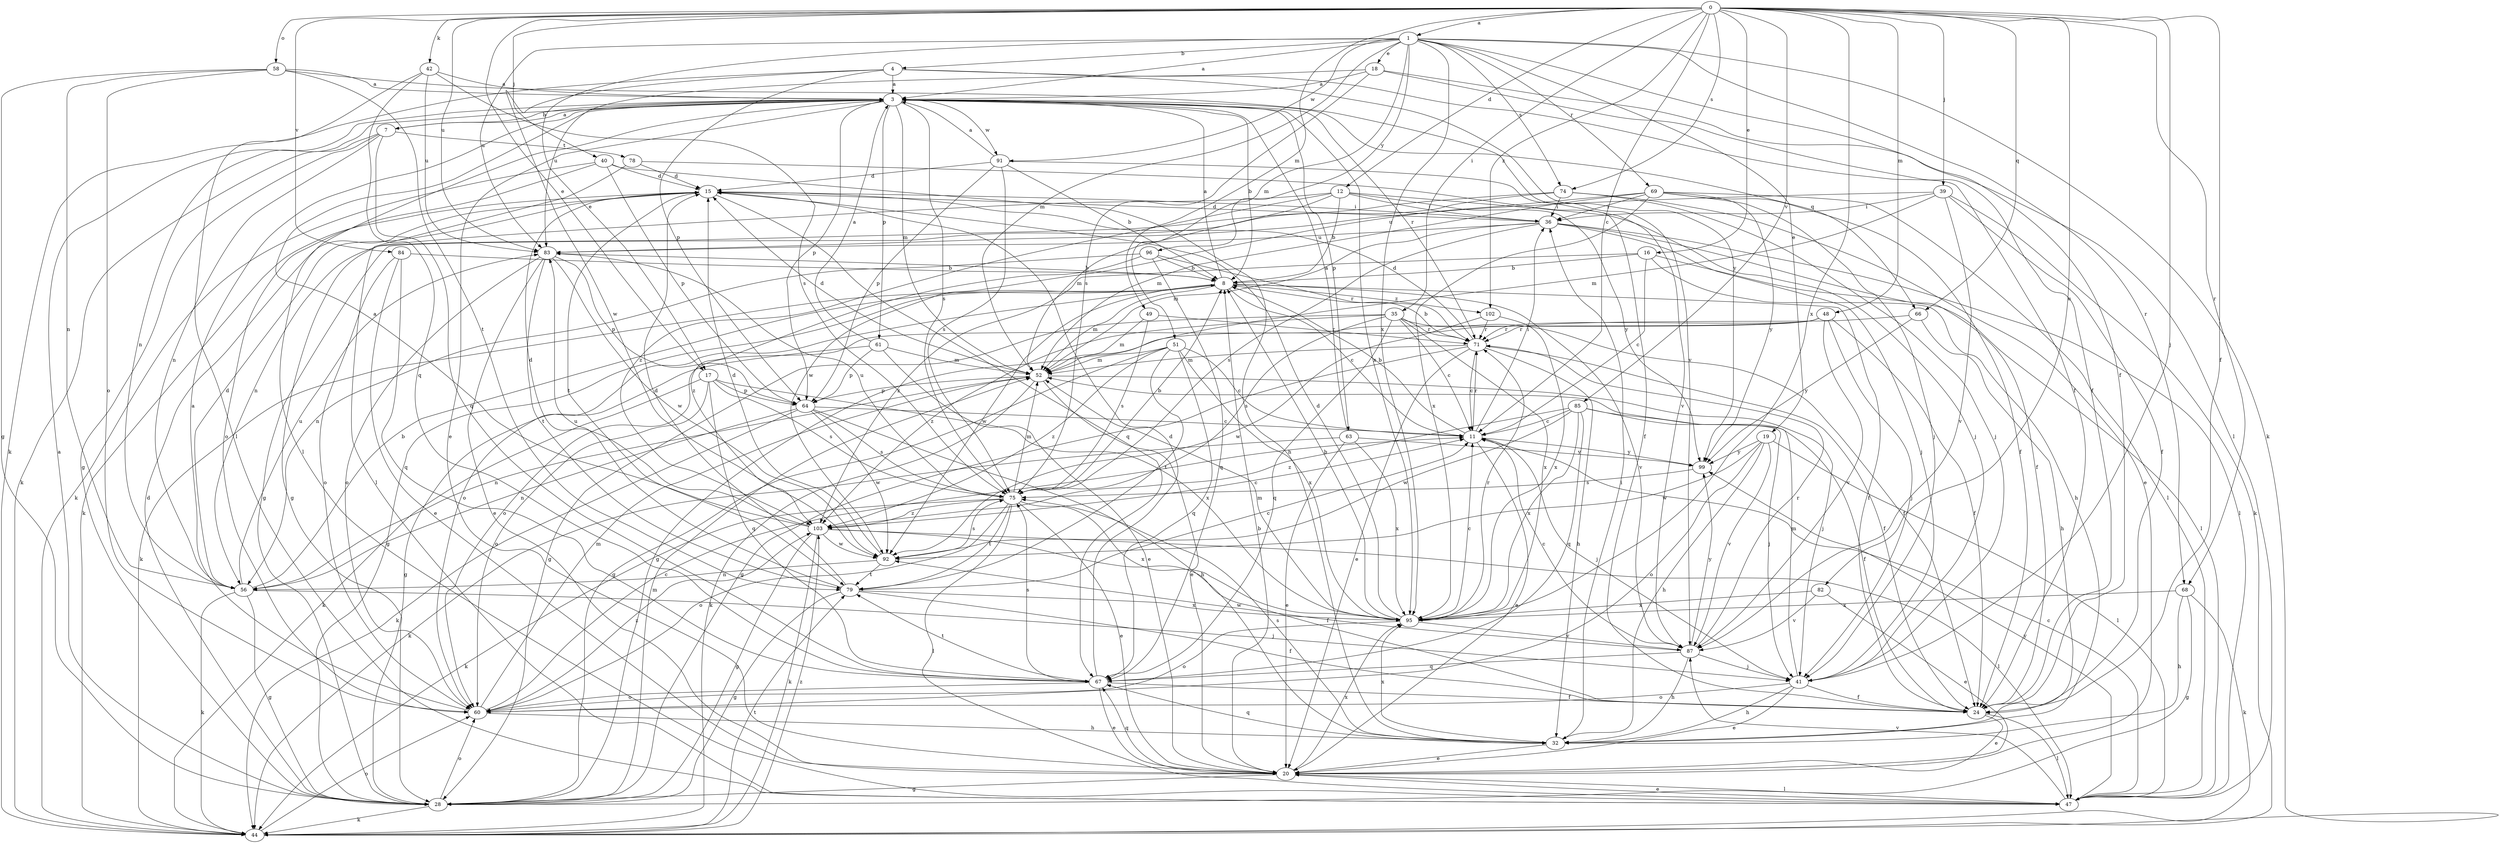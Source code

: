 strict digraph  {
0;
1;
3;
4;
7;
8;
11;
12;
15;
16;
17;
18;
19;
20;
24;
28;
32;
35;
36;
39;
40;
41;
42;
44;
47;
48;
49;
51;
52;
56;
58;
60;
61;
63;
64;
66;
67;
68;
69;
71;
74;
75;
78;
79;
82;
83;
84;
85;
87;
91;
92;
95;
96;
99;
102;
103;
0 -> 1  [label=a];
0 -> 11  [label=c];
0 -> 12  [label=d];
0 -> 16  [label=e];
0 -> 17  [label=e];
0 -> 24  [label=f];
0 -> 35  [label=i];
0 -> 39  [label=j];
0 -> 40  [label=j];
0 -> 41  [label=j];
0 -> 42  [label=k];
0 -> 48  [label=m];
0 -> 49  [label=m];
0 -> 58  [label=o];
0 -> 66  [label=q];
0 -> 68  [label=r];
0 -> 74  [label=s];
0 -> 82  [label=u];
0 -> 83  [label=u];
0 -> 84  [label=v];
0 -> 85  [label=v];
0 -> 95  [label=x];
0 -> 102  [label=z];
1 -> 3  [label=a];
1 -> 4  [label=b];
1 -> 17  [label=e];
1 -> 18  [label=e];
1 -> 19  [label=e];
1 -> 24  [label=f];
1 -> 44  [label=k];
1 -> 51  [label=m];
1 -> 52  [label=m];
1 -> 68  [label=r];
1 -> 69  [label=r];
1 -> 74  [label=s];
1 -> 83  [label=u];
1 -> 91  [label=w];
1 -> 95  [label=x];
1 -> 96  [label=y];
3 -> 7  [label=b];
3 -> 8  [label=b];
3 -> 20  [label=e];
3 -> 47  [label=l];
3 -> 52  [label=m];
3 -> 56  [label=n];
3 -> 61  [label=p];
3 -> 63  [label=p];
3 -> 64  [label=p];
3 -> 66  [label=q];
3 -> 71  [label=r];
3 -> 75  [label=s];
3 -> 91  [label=w];
3 -> 95  [label=x];
4 -> 3  [label=a];
4 -> 24  [label=f];
4 -> 44  [label=k];
4 -> 64  [label=p];
4 -> 92  [label=w];
4 -> 99  [label=y];
7 -> 3  [label=a];
7 -> 28  [label=g];
7 -> 44  [label=k];
7 -> 56  [label=n];
7 -> 67  [label=q];
7 -> 78  [label=t];
8 -> 3  [label=a];
8 -> 11  [label=c];
8 -> 24  [label=f];
8 -> 28  [label=g];
8 -> 44  [label=k];
8 -> 52  [label=m];
8 -> 60  [label=o];
8 -> 87  [label=v];
8 -> 92  [label=w];
8 -> 102  [label=z];
11 -> 8  [label=b];
11 -> 20  [label=e];
11 -> 36  [label=i];
11 -> 41  [label=j];
11 -> 71  [label=r];
11 -> 99  [label=y];
12 -> 8  [label=b];
12 -> 28  [label=g];
12 -> 36  [label=i];
12 -> 41  [label=j];
12 -> 52  [label=m];
12 -> 99  [label=y];
12 -> 103  [label=z];
15 -> 36  [label=i];
15 -> 44  [label=k];
15 -> 67  [label=q];
15 -> 79  [label=t];
16 -> 8  [label=b];
16 -> 11  [label=c];
16 -> 32  [label=h];
16 -> 47  [label=l];
16 -> 103  [label=z];
17 -> 44  [label=k];
17 -> 60  [label=o];
17 -> 64  [label=p];
17 -> 67  [label=q];
17 -> 75  [label=s];
17 -> 95  [label=x];
18 -> 3  [label=a];
18 -> 24  [label=f];
18 -> 47  [label=l];
18 -> 75  [label=s];
18 -> 83  [label=u];
19 -> 32  [label=h];
19 -> 47  [label=l];
19 -> 60  [label=o];
19 -> 87  [label=v];
19 -> 92  [label=w];
19 -> 99  [label=y];
20 -> 8  [label=b];
20 -> 28  [label=g];
20 -> 47  [label=l];
20 -> 67  [label=q];
20 -> 95  [label=x];
24 -> 20  [label=e];
24 -> 47  [label=l];
28 -> 3  [label=a];
28 -> 15  [label=d];
28 -> 44  [label=k];
28 -> 52  [label=m];
28 -> 60  [label=o];
32 -> 20  [label=e];
32 -> 36  [label=i];
32 -> 67  [label=q];
32 -> 75  [label=s];
32 -> 95  [label=x];
35 -> 11  [label=c];
35 -> 24  [label=f];
35 -> 28  [label=g];
35 -> 67  [label=q];
35 -> 71  [label=r];
35 -> 75  [label=s];
35 -> 95  [label=x];
35 -> 103  [label=z];
36 -> 15  [label=d];
36 -> 24  [label=f];
36 -> 41  [label=j];
36 -> 47  [label=l];
36 -> 52  [label=m];
36 -> 75  [label=s];
36 -> 83  [label=u];
39 -> 24  [label=f];
39 -> 36  [label=i];
39 -> 44  [label=k];
39 -> 52  [label=m];
39 -> 83  [label=u];
39 -> 87  [label=v];
40 -> 15  [label=d];
40 -> 32  [label=h];
40 -> 44  [label=k];
40 -> 60  [label=o];
40 -> 64  [label=p];
41 -> 20  [label=e];
41 -> 24  [label=f];
41 -> 32  [label=h];
41 -> 52  [label=m];
41 -> 60  [label=o];
42 -> 3  [label=a];
42 -> 47  [label=l];
42 -> 67  [label=q];
42 -> 75  [label=s];
42 -> 83  [label=u];
44 -> 60  [label=o];
44 -> 79  [label=t];
44 -> 103  [label=z];
47 -> 11  [label=c];
47 -> 20  [label=e];
47 -> 87  [label=v];
47 -> 99  [label=y];
48 -> 24  [label=f];
48 -> 28  [label=g];
48 -> 41  [label=j];
48 -> 60  [label=o];
48 -> 71  [label=r];
48 -> 87  [label=v];
49 -> 52  [label=m];
49 -> 71  [label=r];
49 -> 75  [label=s];
51 -> 11  [label=c];
51 -> 28  [label=g];
51 -> 52  [label=m];
51 -> 67  [label=q];
51 -> 79  [label=t];
51 -> 95  [label=x];
51 -> 103  [label=z];
52 -> 15  [label=d];
52 -> 20  [label=e];
52 -> 41  [label=j];
52 -> 44  [label=k];
52 -> 56  [label=n];
52 -> 64  [label=p];
56 -> 8  [label=b];
56 -> 15  [label=d];
56 -> 28  [label=g];
56 -> 41  [label=j];
56 -> 44  [label=k];
56 -> 83  [label=u];
58 -> 3  [label=a];
58 -> 28  [label=g];
58 -> 56  [label=n];
58 -> 60  [label=o];
58 -> 79  [label=t];
58 -> 87  [label=v];
60 -> 3  [label=a];
60 -> 11  [label=c];
60 -> 32  [label=h];
60 -> 52  [label=m];
60 -> 103  [label=z];
61 -> 3  [label=a];
61 -> 20  [label=e];
61 -> 28  [label=g];
61 -> 52  [label=m];
61 -> 64  [label=p];
63 -> 3  [label=a];
63 -> 20  [label=e];
63 -> 44  [label=k];
63 -> 95  [label=x];
63 -> 99  [label=y];
64 -> 11  [label=c];
64 -> 32  [label=h];
64 -> 44  [label=k];
64 -> 56  [label=n];
64 -> 75  [label=s];
64 -> 92  [label=w];
66 -> 32  [label=h];
66 -> 71  [label=r];
66 -> 99  [label=y];
67 -> 15  [label=d];
67 -> 20  [label=e];
67 -> 24  [label=f];
67 -> 60  [label=o];
67 -> 75  [label=s];
67 -> 79  [label=t];
68 -> 28  [label=g];
68 -> 32  [label=h];
68 -> 44  [label=k];
68 -> 95  [label=x];
69 -> 24  [label=f];
69 -> 36  [label=i];
69 -> 41  [label=j];
69 -> 47  [label=l];
69 -> 52  [label=m];
69 -> 92  [label=w];
69 -> 95  [label=x];
69 -> 99  [label=y];
71 -> 8  [label=b];
71 -> 11  [label=c];
71 -> 15  [label=d];
71 -> 20  [label=e];
71 -> 24  [label=f];
71 -> 28  [label=g];
71 -> 32  [label=h];
71 -> 52  [label=m];
74 -> 20  [label=e];
74 -> 28  [label=g];
74 -> 36  [label=i];
74 -> 41  [label=j];
74 -> 56  [label=n];
75 -> 8  [label=b];
75 -> 20  [label=e];
75 -> 44  [label=k];
75 -> 47  [label=l];
75 -> 52  [label=m];
75 -> 60  [label=o];
75 -> 79  [label=t];
75 -> 83  [label=u];
75 -> 95  [label=x];
75 -> 103  [label=z];
78 -> 15  [label=d];
78 -> 24  [label=f];
78 -> 47  [label=l];
79 -> 11  [label=c];
79 -> 15  [label=d];
79 -> 24  [label=f];
79 -> 28  [label=g];
79 -> 83  [label=u];
79 -> 95  [label=x];
82 -> 20  [label=e];
82 -> 87  [label=v];
82 -> 95  [label=x];
83 -> 8  [label=b];
83 -> 20  [label=e];
83 -> 60  [label=o];
83 -> 64  [label=p];
83 -> 79  [label=t];
83 -> 92  [label=w];
84 -> 8  [label=b];
84 -> 20  [label=e];
84 -> 60  [label=o];
84 -> 67  [label=q];
85 -> 11  [label=c];
85 -> 24  [label=f];
85 -> 41  [label=j];
85 -> 67  [label=q];
85 -> 92  [label=w];
85 -> 95  [label=x];
85 -> 103  [label=z];
87 -> 11  [label=c];
87 -> 32  [label=h];
87 -> 41  [label=j];
87 -> 67  [label=q];
87 -> 71  [label=r];
87 -> 92  [label=w];
87 -> 99  [label=y];
91 -> 3  [label=a];
91 -> 8  [label=b];
91 -> 15  [label=d];
91 -> 64  [label=p];
91 -> 75  [label=s];
91 -> 87  [label=v];
92 -> 15  [label=d];
92 -> 56  [label=n];
92 -> 75  [label=s];
92 -> 79  [label=t];
95 -> 8  [label=b];
95 -> 11  [label=c];
95 -> 15  [label=d];
95 -> 52  [label=m];
95 -> 60  [label=o];
95 -> 71  [label=r];
95 -> 87  [label=v];
96 -> 8  [label=b];
96 -> 56  [label=n];
96 -> 67  [label=q];
96 -> 71  [label=r];
96 -> 103  [label=z];
99 -> 75  [label=s];
102 -> 71  [label=r];
102 -> 92  [label=w];
102 -> 95  [label=x];
103 -> 3  [label=a];
103 -> 11  [label=c];
103 -> 15  [label=d];
103 -> 24  [label=f];
103 -> 28  [label=g];
103 -> 44  [label=k];
103 -> 47  [label=l];
103 -> 92  [label=w];
}
